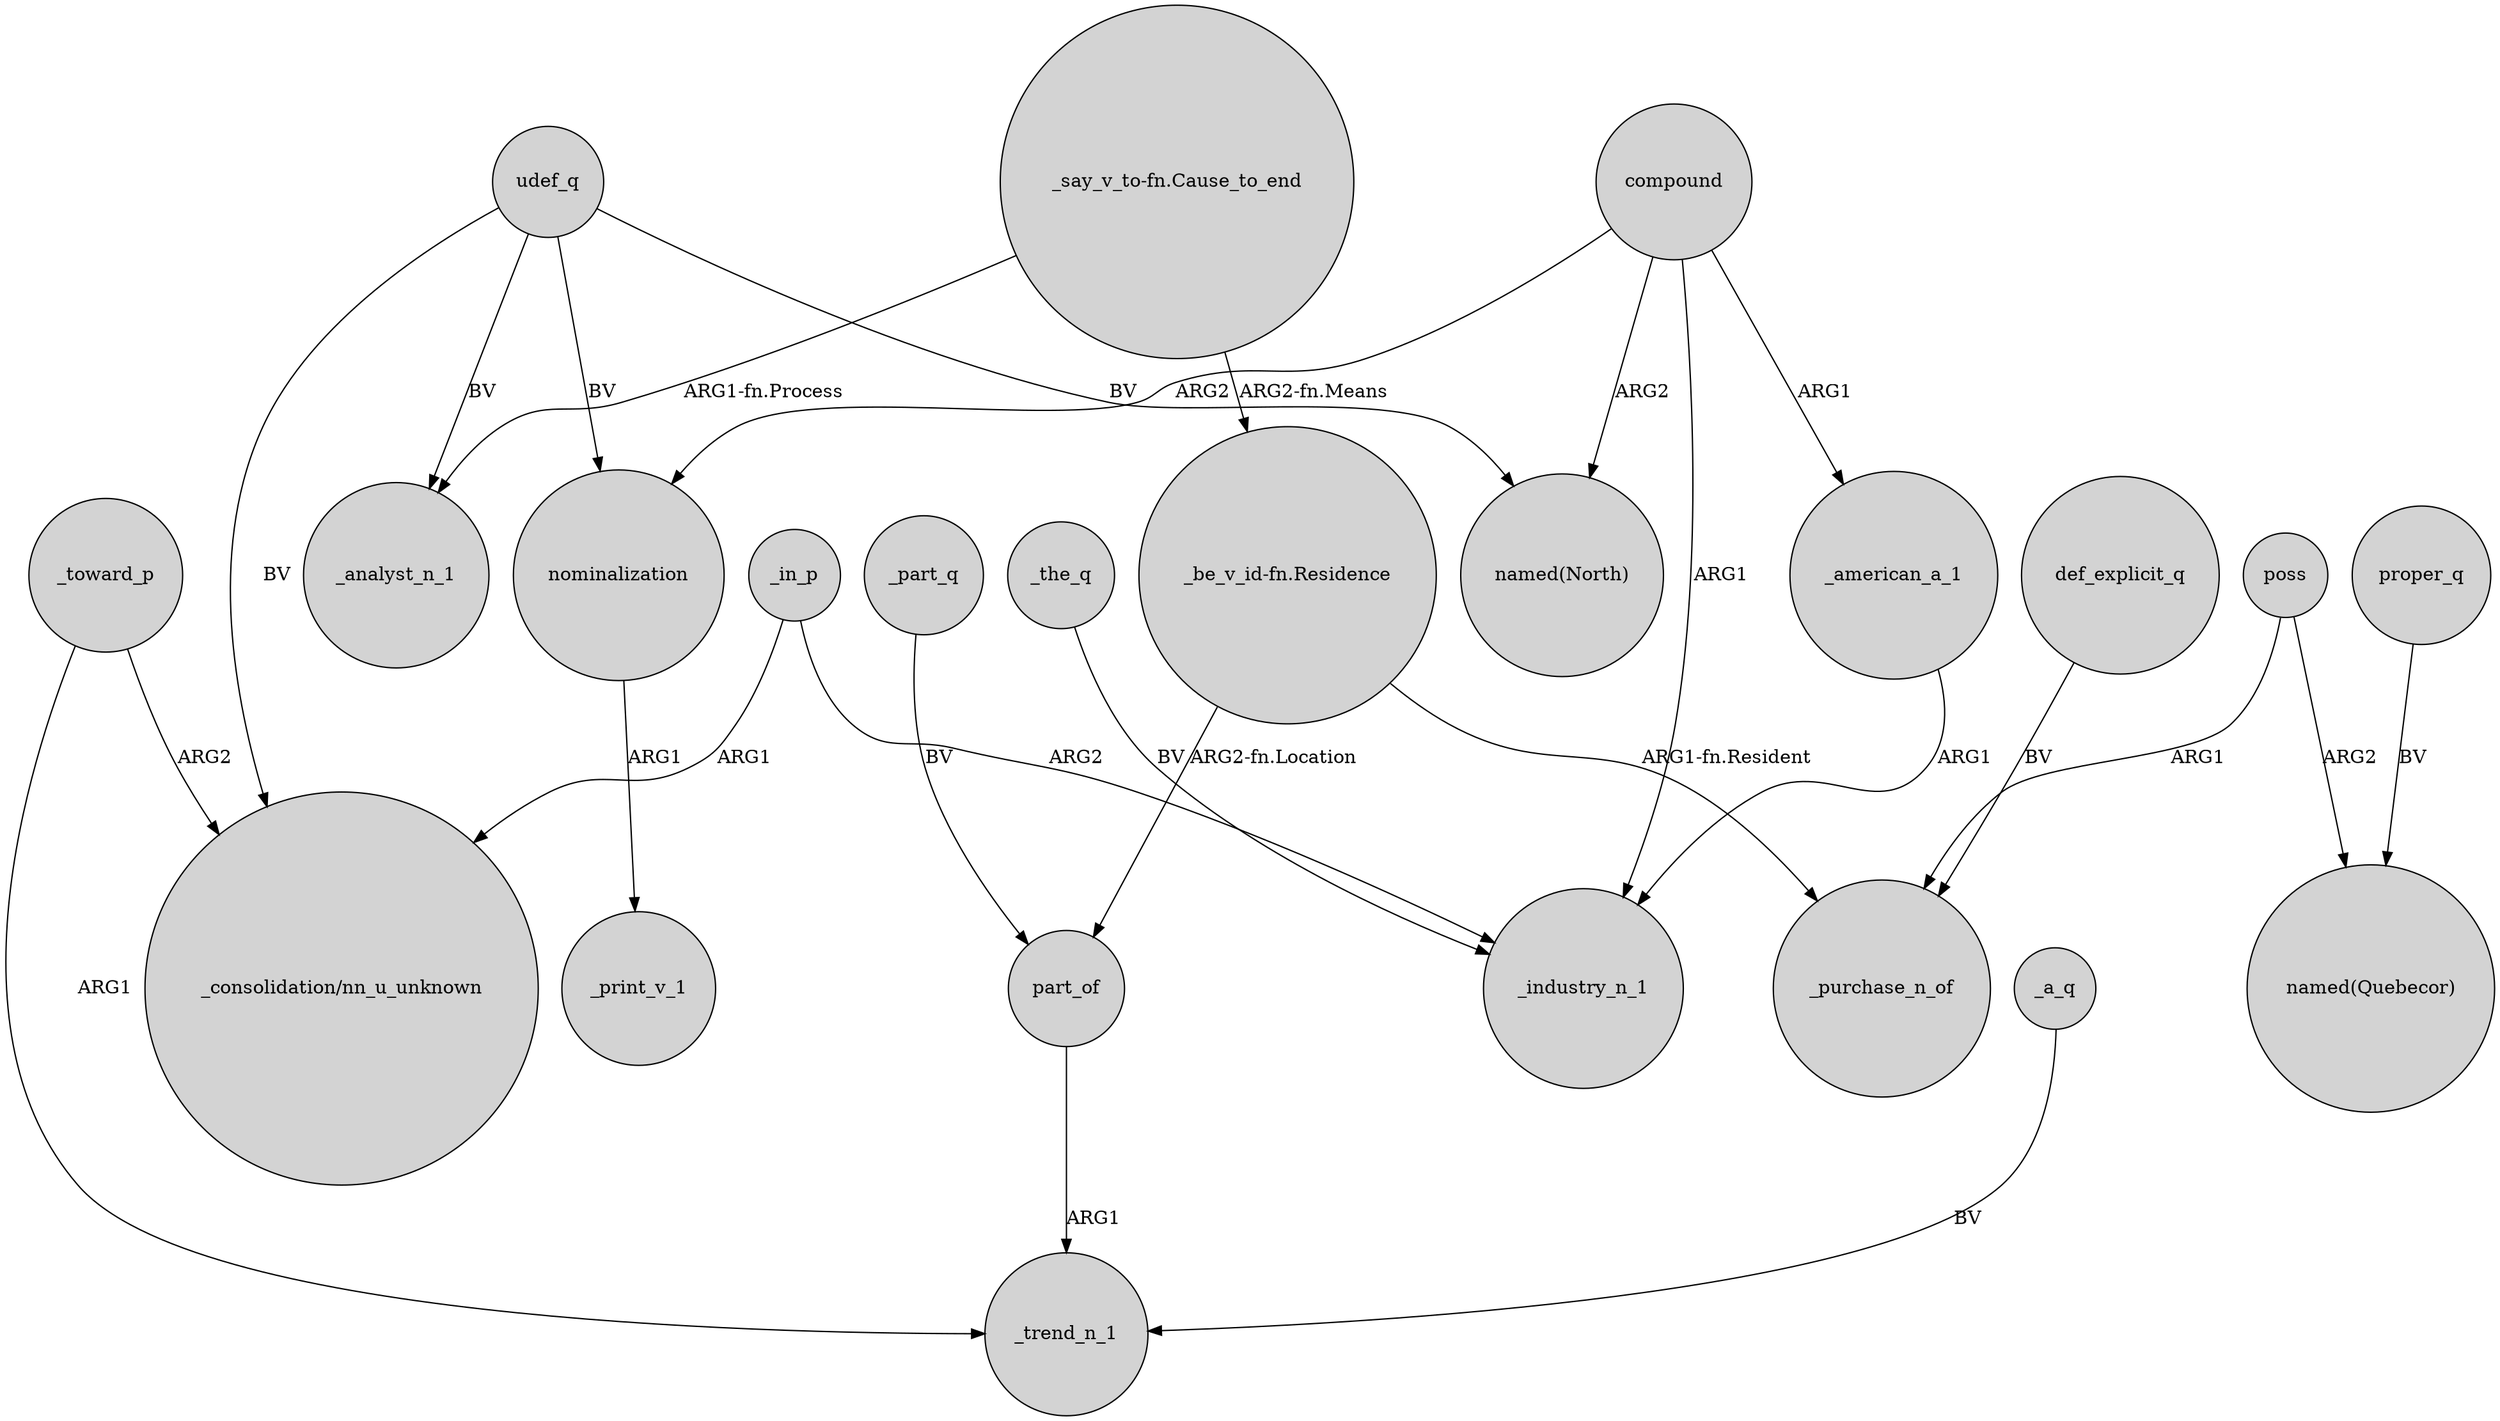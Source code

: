 digraph {
	node [shape=circle style=filled]
	"_say_v_to-fn.Cause_to_end" -> "_be_v_id-fn.Residence" [label="ARG2-fn.Means"]
	nominalization -> _print_v_1 [label=ARG1]
	"_be_v_id-fn.Residence" -> part_of [label="ARG2-fn.Location"]
	udef_q -> _analyst_n_1 [label=BV]
	poss -> _purchase_n_of [label=ARG1]
	udef_q -> nominalization [label=BV]
	part_of -> _trend_n_1 [label=ARG1]
	compound -> nominalization [label=ARG2]
	compound -> _industry_n_1 [label=ARG1]
	udef_q -> "named(North)" [label=BV]
	_toward_p -> "_consolidation/nn_u_unknown" [label=ARG2]
	udef_q -> "_consolidation/nn_u_unknown" [label=BV]
	_toward_p -> _trend_n_1 [label=ARG1]
	_part_q -> part_of [label=BV]
	poss -> "named(Quebecor)" [label=ARG2]
	_american_a_1 -> _industry_n_1 [label=ARG1]
	_in_p -> _industry_n_1 [label=ARG2]
	compound -> _american_a_1 [label=ARG1]
	"_be_v_id-fn.Residence" -> _purchase_n_of [label="ARG1-fn.Resident"]
	compound -> "named(North)" [label=ARG2]
	def_explicit_q -> _purchase_n_of [label=BV]
	proper_q -> "named(Quebecor)" [label=BV]
	_the_q -> _industry_n_1 [label=BV]
	_in_p -> "_consolidation/nn_u_unknown" [label=ARG1]
	"_say_v_to-fn.Cause_to_end" -> _analyst_n_1 [label="ARG1-fn.Process"]
	_a_q -> _trend_n_1 [label=BV]
}
